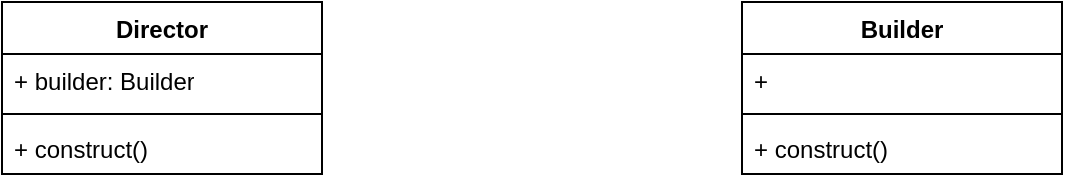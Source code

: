 <mxfile version="24.4.4" type="github">
  <diagram id="C5RBs43oDa-KdzZeNtuy" name="Page-1">
    <mxGraphModel dx="1434" dy="772" grid="1" gridSize="10" guides="1" tooltips="1" connect="1" arrows="1" fold="1" page="1" pageScale="1" pageWidth="827" pageHeight="1169" math="0" shadow="0">
      <root>
        <mxCell id="WIyWlLk6GJQsqaUBKTNV-0" />
        <mxCell id="WIyWlLk6GJQsqaUBKTNV-1" parent="WIyWlLk6GJQsqaUBKTNV-0" />
        <mxCell id="a5YJvufAI-EQhdryp8e3-0" value="Director" style="swimlane;fontStyle=1;align=center;verticalAlign=top;childLayout=stackLayout;horizontal=1;startSize=26;horizontalStack=0;resizeParent=1;resizeParentMax=0;resizeLast=0;collapsible=1;marginBottom=0;whiteSpace=wrap;html=1;" vertex="1" parent="WIyWlLk6GJQsqaUBKTNV-1">
          <mxGeometry x="200" y="80" width="160" height="86" as="geometry" />
        </mxCell>
        <mxCell id="a5YJvufAI-EQhdryp8e3-1" value="+ builder: Builder" style="text;strokeColor=none;fillColor=none;align=left;verticalAlign=top;spacingLeft=4;spacingRight=4;overflow=hidden;rotatable=0;points=[[0,0.5],[1,0.5]];portConstraint=eastwest;whiteSpace=wrap;html=1;" vertex="1" parent="a5YJvufAI-EQhdryp8e3-0">
          <mxGeometry y="26" width="160" height="26" as="geometry" />
        </mxCell>
        <mxCell id="a5YJvufAI-EQhdryp8e3-2" value="" style="line;strokeWidth=1;fillColor=none;align=left;verticalAlign=middle;spacingTop=-1;spacingLeft=3;spacingRight=3;rotatable=0;labelPosition=right;points=[];portConstraint=eastwest;strokeColor=inherit;" vertex="1" parent="a5YJvufAI-EQhdryp8e3-0">
          <mxGeometry y="52" width="160" height="8" as="geometry" />
        </mxCell>
        <mxCell id="a5YJvufAI-EQhdryp8e3-3" value="+ construct()" style="text;strokeColor=none;fillColor=none;align=left;verticalAlign=top;spacingLeft=4;spacingRight=4;overflow=hidden;rotatable=0;points=[[0,0.5],[1,0.5]];portConstraint=eastwest;whiteSpace=wrap;html=1;" vertex="1" parent="a5YJvufAI-EQhdryp8e3-0">
          <mxGeometry y="60" width="160" height="26" as="geometry" />
        </mxCell>
        <mxCell id="a5YJvufAI-EQhdryp8e3-4" value="Builder" style="swimlane;fontStyle=1;align=center;verticalAlign=top;childLayout=stackLayout;horizontal=1;startSize=26;horizontalStack=0;resizeParent=1;resizeParentMax=0;resizeLast=0;collapsible=1;marginBottom=0;whiteSpace=wrap;html=1;" vertex="1" parent="WIyWlLk6GJQsqaUBKTNV-1">
          <mxGeometry x="570" y="80" width="160" height="86" as="geometry" />
        </mxCell>
        <mxCell id="a5YJvufAI-EQhdryp8e3-5" value="+&amp;nbsp;" style="text;strokeColor=none;fillColor=none;align=left;verticalAlign=top;spacingLeft=4;spacingRight=4;overflow=hidden;rotatable=0;points=[[0,0.5],[1,0.5]];portConstraint=eastwest;whiteSpace=wrap;html=1;" vertex="1" parent="a5YJvufAI-EQhdryp8e3-4">
          <mxGeometry y="26" width="160" height="26" as="geometry" />
        </mxCell>
        <mxCell id="a5YJvufAI-EQhdryp8e3-6" value="" style="line;strokeWidth=1;fillColor=none;align=left;verticalAlign=middle;spacingTop=-1;spacingLeft=3;spacingRight=3;rotatable=0;labelPosition=right;points=[];portConstraint=eastwest;strokeColor=inherit;" vertex="1" parent="a5YJvufAI-EQhdryp8e3-4">
          <mxGeometry y="52" width="160" height="8" as="geometry" />
        </mxCell>
        <mxCell id="a5YJvufAI-EQhdryp8e3-7" value="+ construct()" style="text;strokeColor=none;fillColor=none;align=left;verticalAlign=top;spacingLeft=4;spacingRight=4;overflow=hidden;rotatable=0;points=[[0,0.5],[1,0.5]];portConstraint=eastwest;whiteSpace=wrap;html=1;" vertex="1" parent="a5YJvufAI-EQhdryp8e3-4">
          <mxGeometry y="60" width="160" height="26" as="geometry" />
        </mxCell>
      </root>
    </mxGraphModel>
  </diagram>
</mxfile>
